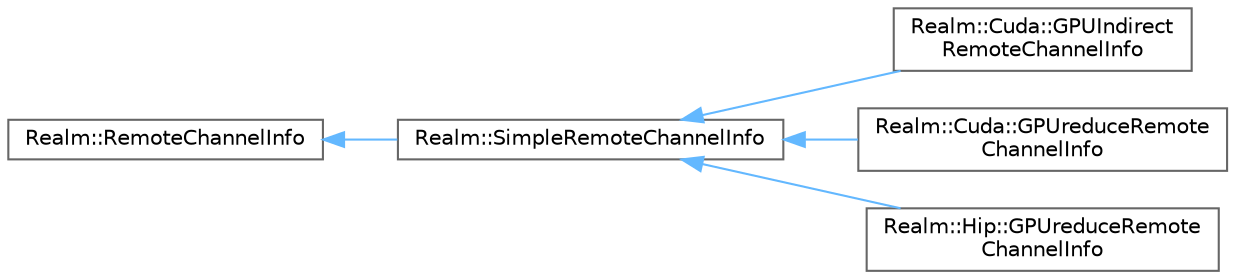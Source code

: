 digraph "Graphical Class Hierarchy"
{
 // LATEX_PDF_SIZE
  bgcolor="transparent";
  edge [fontname=Helvetica,fontsize=10,labelfontname=Helvetica,labelfontsize=10];
  node [fontname=Helvetica,fontsize=10,shape=box,height=0.2,width=0.4];
  rankdir="LR";
  Node0 [id="Node000000",label="Realm::RemoteChannelInfo",height=0.2,width=0.4,color="grey40", fillcolor="white", style="filled",URL="$classRealm_1_1RemoteChannelInfo.html",tooltip=" "];
  Node0 -> Node1 [id="edge288_Node000000_Node000001",dir="back",color="steelblue1",style="solid",tooltip=" "];
  Node1 [id="Node000001",label="Realm::SimpleRemoteChannelInfo",height=0.2,width=0.4,color="grey40", fillcolor="white", style="filled",URL="$classRealm_1_1SimpleRemoteChannelInfo.html",tooltip=" "];
  Node1 -> Node2 [id="edge289_Node000001_Node000002",dir="back",color="steelblue1",style="solid",tooltip=" "];
  Node2 [id="Node000002",label="Realm::Cuda::GPUIndirect\lRemoteChannelInfo",height=0.2,width=0.4,color="grey40", fillcolor="white", style="filled",URL="$classRealm_1_1Cuda_1_1GPUIndirectRemoteChannelInfo.html",tooltip=" "];
  Node1 -> Node3 [id="edge290_Node000001_Node000003",dir="back",color="steelblue1",style="solid",tooltip=" "];
  Node3 [id="Node000003",label="Realm::Cuda::GPUreduceRemote\lChannelInfo",height=0.2,width=0.4,color="grey40", fillcolor="white", style="filled",URL="$classRealm_1_1Cuda_1_1GPUreduceRemoteChannelInfo.html",tooltip=" "];
  Node1 -> Node4 [id="edge291_Node000001_Node000004",dir="back",color="steelblue1",style="solid",tooltip=" "];
  Node4 [id="Node000004",label="Realm::Hip::GPUreduceRemote\lChannelInfo",height=0.2,width=0.4,color="grey40", fillcolor="white", style="filled",URL="$classRealm_1_1Hip_1_1GPUreduceRemoteChannelInfo.html",tooltip=" "];
}

